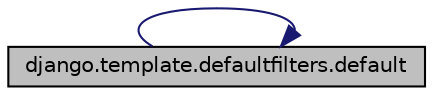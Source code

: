 digraph "django.template.defaultfilters.default"
{
 // LATEX_PDF_SIZE
  edge [fontname="Helvetica",fontsize="10",labelfontname="Helvetica",labelfontsize="10"];
  node [fontname="Helvetica",fontsize="10",shape=record];
  rankdir="LR";
  Node1 [label="django.template.defaultfilters.default",height=0.2,width=0.4,color="black", fillcolor="grey75", style="filled", fontcolor="black",tooltip="LOGIC #."];
  Node1 -> Node1 [color="midnightblue",fontsize="10",style="solid",fontname="Helvetica"];
}
